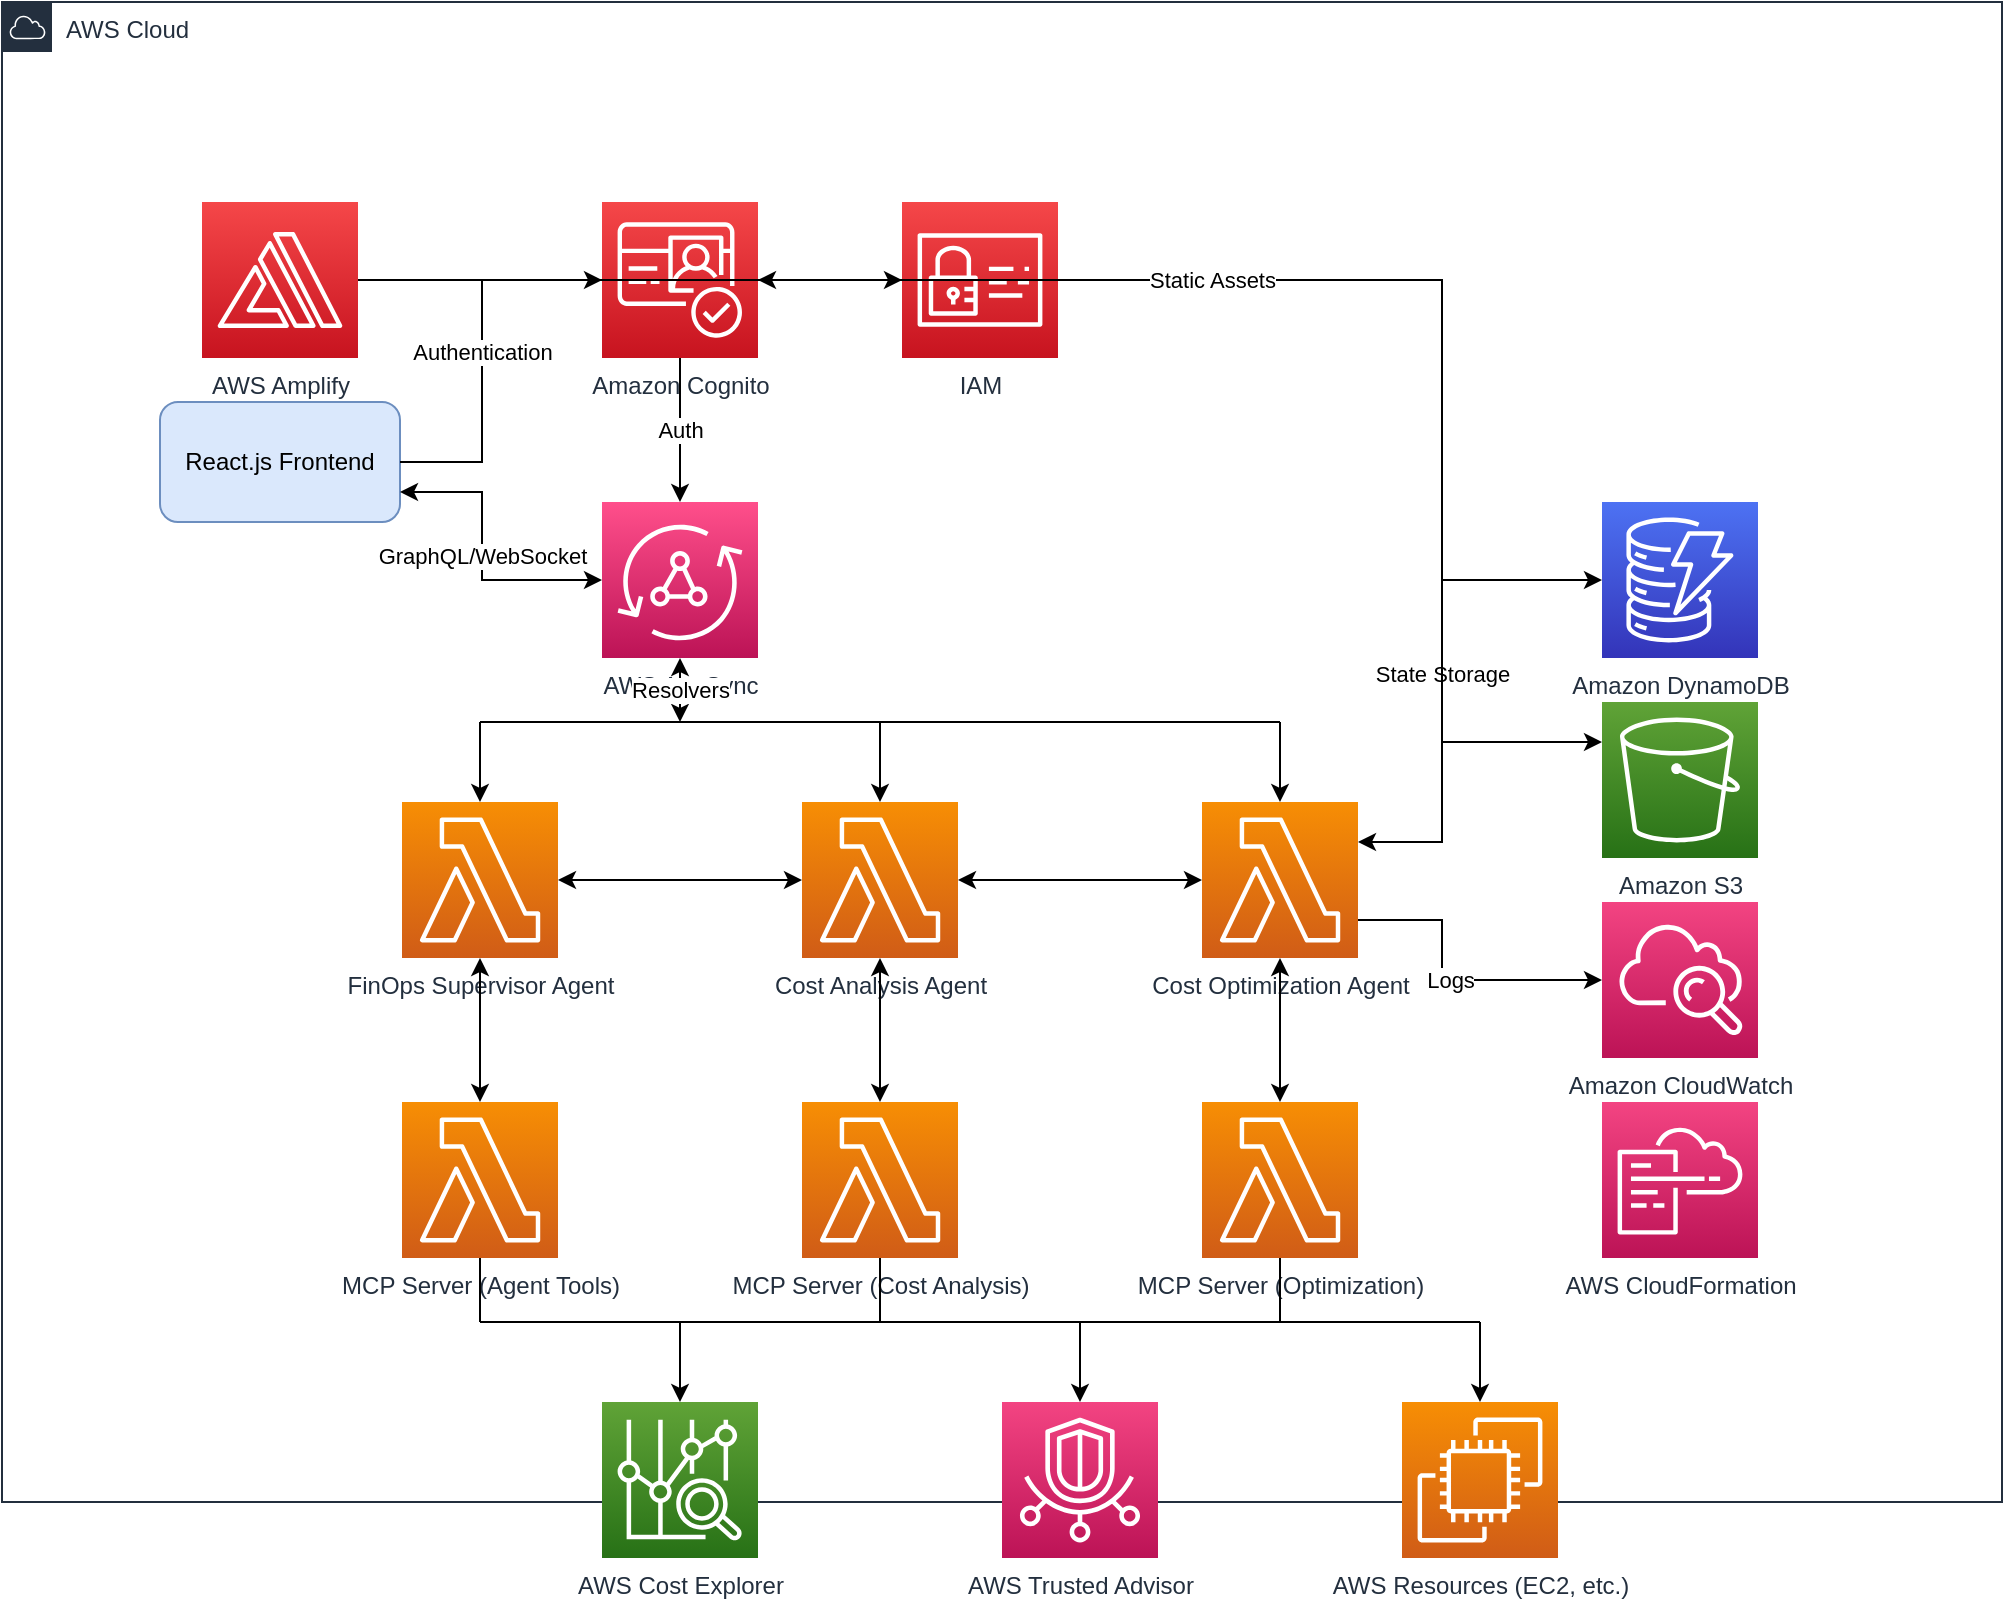 <mxfile version="21.3.7">
  <diagram id="finops-architecture" name="FinOps Agent Architecture">
    <mxGraphModel dx="1422" dy="798" grid="1" gridSize="10" guides="1" tooltips="1" connect="1" arrows="1" fold="1" page="1" pageScale="1" pageWidth="1100" pageHeight="850" background="#ffffff" math="0" shadow="0">
      <root>
        <mxCell id="0" />
        <mxCell id="1" parent="0" />
        
        <!-- AWS Cloud Border -->
        <mxCell id="cloud-border" value="AWS Cloud" style="points=[[0,0],[0.25,0],[0.5,0],[0.75,0],[1,0],[1,0.25],[1,0.5],[1,0.75],[1,1],[0.75,1],[0.5,1],[0.25,1],[0,1],[0,0.75],[0,0.5],[0,0.25]];outlineConnect=0;gradientColor=none;html=1;whiteSpace=wrap;fontSize=12;fontStyle=0;container=1;pointerEvents=0;collapsible=0;recursiveResize=0;shape=mxgraph.aws4.group;grIcon=mxgraph.aws4.group_aws_cloud;strokeColor=#232F3E;fillColor=none;verticalAlign=top;align=left;spacingLeft=30;fontColor=#232F3E;dashed=0;" vertex="1" parent="1">
          <mxGeometry x="50" y="50" width="1000" height="750" as="geometry" />
        </mxCell>
        
        <!-- Frontend Layer -->
        <mxCell id="amplify" value="AWS Amplify" style="outlineConnect=0;fontColor=#232F3E;gradientColor=#F54749;gradientDirection=north;fillColor=#C7131F;strokeColor=#ffffff;dashed=0;verticalLabelPosition=bottom;verticalAlign=top;align=center;html=1;fontSize=12;fontStyle=0;aspect=fixed;shape=mxgraph.aws4.resourceIcon;resIcon=mxgraph.aws4.amplify;" vertex="1" parent="cloud-border">
          <mxGeometry x="100" y="100" width="78" height="78" as="geometry" />
        </mxCell>
        
        <mxCell id="react-frontend" value="React.js Frontend" style="rounded=1;whiteSpace=wrap;html=1;fillColor=#dae8fc;strokeColor=#6c8ebf;" vertex="1" parent="cloud-border">
          <mxGeometry x="79" y="200" width="120" height="60" as="geometry" />
        </mxCell>
        
        <!-- Authentication Layer -->
        <mxCell id="cognito" value="Amazon Cognito" style="outlineConnect=0;fontColor=#232F3E;gradientColor=#F54749;gradientDirection=north;fillColor=#C7131F;strokeColor=#ffffff;dashed=0;verticalLabelPosition=bottom;verticalAlign=top;align=center;html=1;fontSize=12;fontStyle=0;aspect=fixed;shape=mxgraph.aws4.resourceIcon;resIcon=mxgraph.aws4.cognito;" vertex="1" parent="cloud-border">
          <mxGeometry x="300" y="100" width="78" height="78" as="geometry" />
        </mxCell>
        
        <mxCell id="iam" value="IAM" style="outlineConnect=0;fontColor=#232F3E;gradientColor=#F54749;gradientDirection=north;fillColor=#C7131F;strokeColor=#ffffff;dashed=0;verticalLabelPosition=bottom;verticalAlign=top;align=center;html=1;fontSize=12;fontStyle=0;aspect=fixed;shape=mxgraph.aws4.resourceIcon;resIcon=mxgraph.aws4.identity_and_access_management;" vertex="1" parent="cloud-border">
          <mxGeometry x="450" y="100" width="78" height="78" as="geometry" />
        </mxCell>
        
        <!-- Communication Layer -->
        <mxCell id="appsync" value="AWS AppSync" style="outlineConnect=0;fontColor=#232F3E;gradientColor=#FF4F8B;gradientDirection=north;fillColor=#BC1356;strokeColor=#ffffff;dashed=0;verticalLabelPosition=bottom;verticalAlign=top;align=center;html=1;fontSize=12;fontStyle=0;aspect=fixed;shape=mxgraph.aws4.resourceIcon;resIcon=mxgraph.aws4.appsync;" vertex="1" parent="cloud-border">
          <mxGeometry x="300" y="250" width="78" height="78" as="geometry" />
        </mxCell>
        
        <!-- Agent Layer -->
        <mxCell id="supervisor-lambda" value="FinOps Supervisor Agent" style="outlineConnect=0;fontColor=#232F3E;gradientColor=#F78E04;gradientDirection=north;fillColor=#D05C17;strokeColor=#ffffff;dashed=0;verticalLabelPosition=bottom;verticalAlign=top;align=center;html=1;fontSize=12;fontStyle=0;aspect=fixed;shape=mxgraph.aws4.resourceIcon;resIcon=mxgraph.aws4.lambda;" vertex="1" parent="cloud-border">
          <mxGeometry x="200" y="400" width="78" height="78" as="geometry" />
        </mxCell>
        
        <mxCell id="cost-analysis-lambda" value="Cost Analysis Agent" style="outlineConnect=0;fontColor=#232F3E;gradientColor=#F78E04;gradientDirection=north;fillColor=#D05C17;strokeColor=#ffffff;dashed=0;verticalLabelPosition=bottom;verticalAlign=top;align=center;html=1;fontSize=12;fontStyle=0;aspect=fixed;shape=mxgraph.aws4.resourceIcon;resIcon=mxgraph.aws4.lambda;" vertex="1" parent="cloud-border">
          <mxGeometry x="400" y="400" width="78" height="78" as="geometry" />
        </mxCell>
        
        <mxCell id="optimization-lambda" value="Cost Optimization Agent" style="outlineConnect=0;fontColor=#232F3E;gradientColor=#F78E04;gradientDirection=north;fillColor=#D05C17;strokeColor=#ffffff;dashed=0;verticalLabelPosition=bottom;verticalAlign=top;align=center;html=1;fontSize=12;fontStyle=0;aspect=fixed;shape=mxgraph.aws4.resourceIcon;resIcon=mxgraph.aws4.lambda;" vertex="1" parent="cloud-border">
          <mxGeometry x="600" y="400" width="78" height="78" as="geometry" />
        </mxCell>
        
        <!-- MCP Server Layer -->
        <mxCell id="supervisor-mcp" value="MCP Server (Agent Tools)" style="outlineConnect=0;fontColor=#232F3E;gradientColor=#F78E04;gradientDirection=north;fillColor=#D05C17;strokeColor=#ffffff;dashed=0;verticalLabelPosition=bottom;verticalAlign=top;align=center;html=1;fontSize=12;fontStyle=0;aspect=fixed;shape=mxgraph.aws4.resourceIcon;resIcon=mxgraph.aws4.lambda;" vertex="1" parent="cloud-border">
          <mxGeometry x="200" y="550" width="78" height="78" as="geometry" />
        </mxCell>
        
        <mxCell id="cost-analysis-mcp" value="MCP Server (Cost Analysis)" style="outlineConnect=0;fontColor=#232F3E;gradientColor=#F78E04;gradientDirection=north;fillColor=#D05C17;strokeColor=#ffffff;dashed=0;verticalLabelPosition=bottom;verticalAlign=top;align=center;html=1;fontSize=12;fontStyle=0;aspect=fixed;shape=mxgraph.aws4.resourceIcon;resIcon=mxgraph.aws4.lambda;" vertex="1" parent="cloud-border">
          <mxGeometry x="400" y="550" width="78" height="78" as="geometry" />
        </mxCell>
        
        <mxCell id="optimization-mcp" value="MCP Server (Optimization)" style="outlineConnect=0;fontColor=#232F3E;gradientColor=#F78E04;gradientDirection=north;fillColor=#D05C17;strokeColor=#ffffff;dashed=0;verticalLabelPosition=bottom;verticalAlign=top;align=center;html=1;fontSize=12;fontStyle=0;aspect=fixed;shape=mxgraph.aws4.resourceIcon;resIcon=mxgraph.aws4.lambda;" vertex="1" parent="cloud-border">
          <mxGeometry x="600" y="550" width="78" height="78" as="geometry" />
        </mxCell>
        
        <!-- AWS Service Integration -->
        <mxCell id="cost-explorer" value="AWS Cost Explorer" style="outlineConnect=0;fontColor=#232F3E;gradientColor=#60A337;gradientDirection=north;fillColor=#277116;strokeColor=#ffffff;dashed=0;verticalLabelPosition=bottom;verticalAlign=top;align=center;html=1;fontSize=12;fontStyle=0;aspect=fixed;shape=mxgraph.aws4.resourceIcon;resIcon=mxgraph.aws4.cost_explorer;" vertex="1" parent="cloud-border">
          <mxGeometry x="300" y="700" width="78" height="78" as="geometry" />
        </mxCell>
        
        <mxCell id="trusted-advisor" value="AWS Trusted Advisor" style="outlineConnect=0;fontColor=#232F3E;gradientColor=#F34482;gradientDirection=north;fillColor=#BC1356;strokeColor=#ffffff;dashed=0;verticalLabelPosition=bottom;verticalAlign=top;align=center;html=1;fontSize=12;fontStyle=0;aspect=fixed;shape=mxgraph.aws4.resourceIcon;resIcon=mxgraph.aws4.trusted_advisor;" vertex="1" parent="cloud-border">
          <mxGeometry x="500" y="700" width="78" height="78" as="geometry" />
        </mxCell>
        
        <mxCell id="ec2" value="AWS Resources (EC2, etc.)" style="outlineConnect=0;fontColor=#232F3E;gradientColor=#F78E04;gradientDirection=north;fillColor=#D05C17;strokeColor=#ffffff;dashed=0;verticalLabelPosition=bottom;verticalAlign=top;align=center;html=1;fontSize=12;fontStyle=0;aspect=fixed;shape=mxgraph.aws4.resourceIcon;resIcon=mxgraph.aws4.ec2;" vertex="1" parent="cloud-border">
          <mxGeometry x="700" y="700" width="78" height="78" as="geometry" />
        </mxCell>
        
        <!-- Storage and Logging -->
        <mxCell id="dynamodb" value="Amazon DynamoDB" style="outlineConnect=0;fontColor=#232F3E;gradientColor=#4D72F3;gradientDirection=north;fillColor=#3334B9;strokeColor=#ffffff;dashed=0;verticalLabelPosition=bottom;verticalAlign=top;align=center;html=1;fontSize=12;fontStyle=0;aspect=fixed;shape=mxgraph.aws4.resourceIcon;resIcon=mxgraph.aws4.dynamodb;" vertex="1" parent="cloud-border">
          <mxGeometry x="800" y="250" width="78" height="78" as="geometry" />
        </mxCell>
        
        <mxCell id="s3" value="Amazon S3" style="outlineConnect=0;fontColor=#232F3E;gradientColor=#60A337;gradientDirection=north;fillColor=#277116;strokeColor=#ffffff;dashed=0;verticalLabelPosition=bottom;verticalAlign=top;align=center;html=1;fontSize=12;fontStyle=0;aspect=fixed;shape=mxgraph.aws4.resourceIcon;resIcon=mxgraph.aws4.s3;" vertex="1" parent="cloud-border">
          <mxGeometry x="800" y="350" width="78" height="78" as="geometry" />
        </mxCell>
        
        <mxCell id="cloudwatch" value="Amazon CloudWatch" style="outlineConnect=0;fontColor=#232F3E;gradientColor=#F34482;gradientDirection=north;fillColor=#BC1356;strokeColor=#ffffff;dashed=0;verticalLabelPosition=bottom;verticalAlign=top;align=center;html=1;fontSize=12;fontStyle=0;aspect=fixed;shape=mxgraph.aws4.resourceIcon;resIcon=mxgraph.aws4.cloudwatch;" vertex="1" parent="cloud-border">
          <mxGeometry x="800" y="450" width="78" height="78" as="geometry" />
        </mxCell>
        
        <mxCell id="cloudformation" value="AWS CloudFormation" style="outlineConnect=0;fontColor=#232F3E;gradientColor=#F34482;gradientDirection=north;fillColor=#BC1356;strokeColor=#ffffff;dashed=0;verticalLabelPosition=bottom;verticalAlign=top;align=center;html=1;fontSize=12;fontStyle=0;aspect=fixed;shape=mxgraph.aws4.resourceIcon;resIcon=mxgraph.aws4.cloudformation;" vertex="1" parent="cloud-border">
          <mxGeometry x="800" y="550" width="78" height="78" as="geometry" />
        </mxCell>
        
        <!-- Connections -->
        <!-- Frontend to Authentication -->
        <mxCell id="react-to-cognito" value="Authentication" style="endArrow=classic;html=1;rounded=0;" edge="1" parent="cloud-border" source="react-frontend" target="cognito">
          <mxGeometry width="50" height="50" relative="1" as="geometry">
            <mxPoint x="200" y="230" as="sourcePoint"/>
            <mxPoint x="300" y="139" as="targetPoint"/>
            <Array as="points">
              <mxPoint x="240" y="230"/>
              <mxPoint x="240" y="139"/>
            </Array>
          </mxGeometry>
        </mxCell>
        
        <!-- Authentication to Communication -->
        <mxCell id="cognito-to-appsync" value="Auth" style="endArrow=classic;html=1;rounded=0;" edge="1" parent="cloud-border" source="cognito" target="appsync">
          <mxGeometry width="50" height="50" relative="1" as="geometry">
            <mxPoint x="339" y="178" as="sourcePoint"/>
            <mxPoint x="339" y="250" as="targetPoint"/>
          </mxGeometry>
        </mxCell>
        
        <!-- Frontend to Communication -->
        <mxCell id="react-to-appsync" value="GraphQL/WebSocket" style="endArrow=classic;startArrow=classic;html=1;rounded=0;" edge="1" parent="cloud-border">
          <mxGeometry width="50" height="50" relative="1" as="geometry">
            <mxPoint x="199" y="245" as="sourcePoint"/>
            <mxPoint x="300" y="289" as="targetPoint"/>
            <Array as="points">
              <mxPoint x="240" y="245"/>
              <mxPoint x="240" y="289"/>
            </Array>
          </mxGeometry>
        </mxCell>
        
        <!-- Communication to Agents -->
        <mxCell id="appsync-to-agents" value="Resolvers" style="endArrow=classic;startArrow=classic;html=1;rounded=0;" edge="1" parent="cloud-border" source="appsync">
          <mxGeometry width="50" height="50" relative="1" as="geometry">
            <mxPoint x="339" y="328" as="sourcePoint"/>
            <mxPoint x="339" y="360" as="targetPoint"/>
          </mxGeometry>
        </mxCell>
        
        <mxCell id="agents-distribution" value="" style="endArrow=none;html=1;rounded=0;" edge="1" parent="cloud-border">
          <mxGeometry width="50" height="50" relative="1" as="geometry">
            <mxPoint x="239" y="360" as="sourcePoint"/>
            <mxPoint x="639" y="360" as="targetPoint"/>
          </mxGeometry>
        </mxCell>
        
        <mxCell id="to-supervisor" value="" style="endArrow=classic;html=1;rounded=0;" edge="1" parent="cloud-border">
          <mxGeometry width="50" height="50" relative="1" as="geometry">
            <mxPoint x="239" y="360" as="sourcePoint"/>
            <mxPoint x="239" y="400" as="targetPoint"/>
          </mxGeometry>
        </mxCell>
        
        <mxCell id="to-cost-analysis" value="" style="endArrow=classic;html=1;rounded=0;" edge="1" parent="cloud-border">
          <mxGeometry width="50" height="50" relative="1" as="geometry">
            <mxPoint x="439" y="360" as="sourcePoint"/>
            <mxPoint x="439" y="400" as="targetPoint"/>
          </mxGeometry>
        </mxCell>
        
        <mxCell id="to-optimization" value="" style="endArrow=classic;html=1;rounded=0;" edge="1" parent="cloud-border">
          <mxGeometry width="50" height="50" relative="1" as="geometry">
            <mxPoint x="639" y="360" as="sourcePoint"/>
            <mxPoint x="639" y="400" as="targetPoint"/>
          </mxGeometry>
        </mxCell>
        
        <!-- Agent Interconnections -->
        <mxCell id="supervisor-to-cost-analysis" value="" style="endArrow=classic;startArrow=classic;html=1;rounded=0;" edge="1" parent="cloud-border" source="supervisor-lambda" target="cost-analysis-lambda">
          <mxGeometry width="50" height="50" relative="1" as="geometry"/>
        </mxCell>
        
        <mxCell id="cost-analysis-to-optimization" value="" style="endArrow=classic;startArrow=classic;html=1;rounded=0;" edge="1" parent="cloud-border" source="cost-analysis-lambda" target="optimization-lambda">
          <mxGeometry width="50" height="50" relative="1" as="geometry"/>
        </mxCell>
        
        <!-- Agents to MCP Servers -->
        <mxCell id="supervisor-to-mcp" value="" style="endArrow=classic;startArrow=classic;html=1;rounded=0;" edge="1" parent="cloud-border" source="supervisor-lambda" target="supervisor-mcp">
          <mxGeometry width="50" height="50" relative="1" as="geometry"/>
        </mxCell>
        
        <mxCell id="cost-analysis-to-mcp" value="" style="endArrow=classic;startArrow=classic;html=1;rounded=0;" edge="1" parent="cloud-border" source="cost-analysis-lambda" target="cost-analysis-mcp">
          <mxGeometry width="50" height="50" relative="1" as="geometry"/>
        </mxCell>
        
        <mxCell id="optimization-to-mcp" value="" style="endArrow=classic;startArrow=classic;html=1;rounded=0;" edge="1" parent="cloud-border" source="optimization-lambda" target="optimization-mcp">
          <mxGeometry width="50" height="50" relative="1" as="geometry"/>
        </mxCell>
        
        <!-- MCP Servers to AWS Services -->
        <mxCell id="mcp-to-services" value="" style="endArrow=none;html=1;rounded=0;" edge="1" parent="cloud-border">
          <mxGeometry width="50" height="50" relative="1" as="geometry">
            <mxPoint x="239" y="660" as="sourcePoint"/>
            <mxPoint x="739" y="660" as="targetPoint"/>
          </mxGeometry>
        </mxCell>
        
        <mxCell id="mcp-supervisor-down" value="" style="endArrow=none;html=1;rounded=0;" edge="1" parent="cloud-border">
          <mxGeometry width="50" height="50" relative="1" as="geometry">
            <mxPoint x="239" y="628" as="sourcePoint"/>
            <mxPoint x="239" y="660" as="targetPoint"/>
          </mxGeometry>
        </mxCell>
        
        <mxCell id="mcp-cost-analysis-down" value="" style="endArrow=none;html=1;rounded=0;" edge="1" parent="cloud-border">
          <mxGeometry width="50" height="50" relative="1" as="geometry">
            <mxPoint x="439" y="628" as="sourcePoint"/>
            <mxPoint x="439" y="660" as="targetPoint"/>
          </mxGeometry>
        </mxCell>
        
        <mxCell id="mcp-optimization-down" value="" style="endArrow=none;html=1;rounded=0;" edge="1" parent="cloud-border">
          <mxGeometry width="50" height="50" relative="1" as="geometry">
            <mxPoint x="639" y="628" as="sourcePoint"/>
            <mxPoint x="639" y="660" as="targetPoint"/>
          </mxGeometry>
        </mxCell>
        
        <mxCell id="to-cost-explorer" value="" style="endArrow=classic;html=1;rounded=0;" edge="1" parent="cloud-border">
          <mxGeometry width="50" height="50" relative="1" as="geometry">
            <mxPoint x="339" y="660" as="sourcePoint"/>
            <mxPoint x="339" y="700" as="targetPoint"/>
          </mxGeometry>
        </mxCell>
        
        <mxCell id="to-trusted-advisor" value="" style="endArrow=classic;html=1;rounded=0;" edge="1" parent="cloud-border">
          <mxGeometry width="50" height="50" relative="1" as="geometry">
            <mxPoint x="539" y="660" as="sourcePoint"/>
            <mxPoint x="539" y="700" as="targetPoint"/>
          </mxGeometry>
        </mxCell>
        
        <mxCell id="to-ec2" value="" style="endArrow=classic;html=1;rounded=0;" edge="1" parent="cloud-border">
          <mxGeometry width="50" height="50" relative="1" as="geometry">
            <mxPoint x="739" y="660" as="sourcePoint"/>
            <mxPoint x="739" y="700" as="targetPoint"/>
          </mxGeometry>
        </mxCell>
        
        <!-- Storage Connections -->
        <mxCell id="agents-to-dynamodb" value="State Storage" style="endArrow=classic;startArrow=classic;html=1;rounded=0;" edge="1" parent="cloud-border">
          <mxGeometry width="50" height="50" relative="1" as="geometry">
            <mxPoint x="678" y="420" as="sourcePoint"/>
            <mxPoint x="800" y="289" as="targetPoint"/>
            <Array as="points">
              <mxPoint x="720" y="420"/>
              <mxPoint x="720" y="289"/>
            </Array>
          </mxGeometry>
        </mxCell>
        
        <mxCell id="agents-to-cloudwatch" value="Logs" style="endArrow=classic;html=1;rounded=0;" edge="1" parent="cloud-border">
          <mxGeometry width="50" height="50" relative="1" as="geometry">
            <mxPoint x="678" y="459" as="sourcePoint"/>
            <mxPoint x="800" y="489" as="targetPoint"/>
            <Array as="points">
              <mxPoint x="720" y="459"/>
              <mxPoint x="720" y="489"/>
            </Array>
          </mxGeometry>
        </mxCell>
        
        <mxCell id="amplify-to-s3" value="Static Assets" style="endArrow=classic;html=1;rounded=0;" edge="1" parent="cloud-border">
          <mxGeometry width="50" height="50" relative="1" as="geometry">
            <mxPoint x="178" y="139" as="sourcePoint"/>
            <mxPoint x="800" y="370" as="targetPoint"/>
            <Array as="points">
              <mxPoint x="720" y="139"/>
              <mxPoint x="720" y="370"/>
            </Array>
          </mxGeometry>
        </mxCell>
        
        <mxCell id="cognito-to-iam" value="" style="endArrow=classic;startArrow=classic;html=1;rounded=0;" edge="1" parent="cloud-border" source="cognito" target="iam">
          <mxGeometry width="50" height="50" relative="1" as="geometry"/>
        </mxCell>
        
      </root>
    </mxGraphModel>
  </diagram>
</mxfile>
